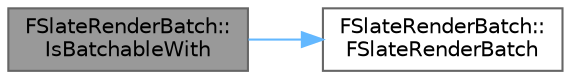 digraph "FSlateRenderBatch::IsBatchableWith"
{
 // INTERACTIVE_SVG=YES
 // LATEX_PDF_SIZE
  bgcolor="transparent";
  edge [fontname=Helvetica,fontsize=10,labelfontname=Helvetica,labelfontsize=10];
  node [fontname=Helvetica,fontsize=10,shape=box,height=0.2,width=0.4];
  rankdir="LR";
  Node1 [id="Node000001",label="FSlateRenderBatch::\lIsBatchableWith",height=0.2,width=0.4,color="gray40", fillcolor="grey60", style="filled", fontcolor="black",tooltip=" "];
  Node1 -> Node2 [id="edge1_Node000001_Node000002",color="steelblue1",style="solid",tooltip=" "];
  Node2 [id="Node000002",label="FSlateRenderBatch::\lFSlateRenderBatch",height=0.2,width=0.4,color="grey40", fillcolor="white", style="filled",URL="$d2/d24/classFSlateRenderBatch.html#a330fec459202be2ed6bba834964379c6",tooltip=" "];
}
